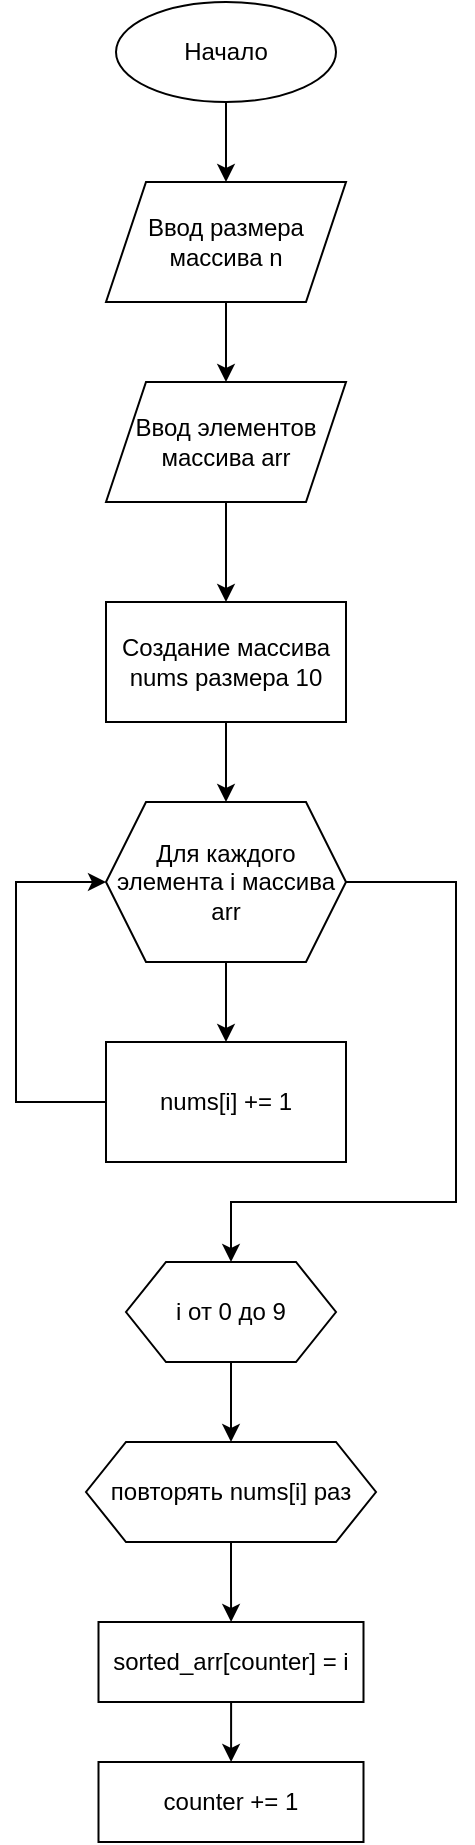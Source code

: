 <mxfile version="26.1.0">
  <diagram name="Страница — 1" id="4uYAqg9Cr5blewwSmzRZ">
    <mxGraphModel dx="954" dy="2218" grid="1" gridSize="10" guides="1" tooltips="1" connect="1" arrows="1" fold="1" page="1" pageScale="1" pageWidth="827" pageHeight="1169" math="0" shadow="0">
      <root>
        <mxCell id="0" />
        <mxCell id="1" parent="0" />
        <mxCell id="U9e5x9udn6OxS3d0uARl-3" style="edgeStyle=orthogonalEdgeStyle;rounded=0;orthogonalLoop=1;jettySize=auto;html=1;" edge="1" parent="1" source="U9e5x9udn6OxS3d0uARl-1" target="U9e5x9udn6OxS3d0uARl-2">
          <mxGeometry relative="1" as="geometry" />
        </mxCell>
        <mxCell id="U9e5x9udn6OxS3d0uARl-1" value="Начало" style="ellipse;whiteSpace=wrap;html=1;" vertex="1" parent="1">
          <mxGeometry x="310" y="90" width="110" height="50" as="geometry" />
        </mxCell>
        <mxCell id="U9e5x9udn6OxS3d0uARl-5" value="" style="edgeStyle=orthogonalEdgeStyle;rounded=0;orthogonalLoop=1;jettySize=auto;html=1;" edge="1" parent="1" source="U9e5x9udn6OxS3d0uARl-2" target="U9e5x9udn6OxS3d0uARl-4">
          <mxGeometry relative="1" as="geometry" />
        </mxCell>
        <mxCell id="U9e5x9udn6OxS3d0uARl-2" value="Ввод размера массива n" style="shape=parallelogram;perimeter=parallelogramPerimeter;whiteSpace=wrap;html=1;fixedSize=1;" vertex="1" parent="1">
          <mxGeometry x="305" y="180" width="120" height="60" as="geometry" />
        </mxCell>
        <mxCell id="U9e5x9udn6OxS3d0uARl-8" value="" style="edgeStyle=orthogonalEdgeStyle;rounded=0;orthogonalLoop=1;jettySize=auto;html=1;" edge="1" parent="1" source="U9e5x9udn6OxS3d0uARl-4" target="U9e5x9udn6OxS3d0uARl-7">
          <mxGeometry relative="1" as="geometry" />
        </mxCell>
        <mxCell id="U9e5x9udn6OxS3d0uARl-4" value="Ввод элементов массива arr" style="shape=parallelogram;perimeter=parallelogramPerimeter;whiteSpace=wrap;html=1;fixedSize=1;" vertex="1" parent="1">
          <mxGeometry x="305" y="280" width="120" height="60" as="geometry" />
        </mxCell>
        <mxCell id="U9e5x9udn6OxS3d0uARl-10" value="" style="edgeStyle=orthogonalEdgeStyle;rounded=0;orthogonalLoop=1;jettySize=auto;html=1;" edge="1" parent="1" source="U9e5x9udn6OxS3d0uARl-7" target="U9e5x9udn6OxS3d0uARl-9">
          <mxGeometry relative="1" as="geometry" />
        </mxCell>
        <mxCell id="U9e5x9udn6OxS3d0uARl-7" value="Создание массива nums размера 10" style="whiteSpace=wrap;html=1;" vertex="1" parent="1">
          <mxGeometry x="305" y="390" width="120" height="60" as="geometry" />
        </mxCell>
        <mxCell id="U9e5x9udn6OxS3d0uARl-16" style="edgeStyle=orthogonalEdgeStyle;rounded=0;orthogonalLoop=1;jettySize=auto;html=1;entryX=0.5;entryY=0;entryDx=0;entryDy=0;" edge="1" parent="1" source="U9e5x9udn6OxS3d0uARl-9" target="U9e5x9udn6OxS3d0uARl-11">
          <mxGeometry relative="1" as="geometry" />
        </mxCell>
        <mxCell id="U9e5x9udn6OxS3d0uARl-18" style="edgeStyle=orthogonalEdgeStyle;rounded=0;orthogonalLoop=1;jettySize=auto;html=1;entryX=0.5;entryY=0;entryDx=0;entryDy=0;" edge="1" parent="1" source="U9e5x9udn6OxS3d0uARl-9" target="U9e5x9udn6OxS3d0uARl-14">
          <mxGeometry relative="1" as="geometry">
            <Array as="points">
              <mxPoint x="480" y="530" />
              <mxPoint x="480" y="690" />
              <mxPoint x="368" y="690" />
            </Array>
          </mxGeometry>
        </mxCell>
        <mxCell id="U9e5x9udn6OxS3d0uARl-9" value="Для каждого элемента i массива arr" style="shape=hexagon;perimeter=hexagonPerimeter2;whiteSpace=wrap;html=1;fixedSize=1;" vertex="1" parent="1">
          <mxGeometry x="305" y="490" width="120" height="80" as="geometry" />
        </mxCell>
        <mxCell id="U9e5x9udn6OxS3d0uARl-17" style="edgeStyle=orthogonalEdgeStyle;rounded=0;orthogonalLoop=1;jettySize=auto;html=1;entryX=0;entryY=0.5;entryDx=0;entryDy=0;" edge="1" parent="1" source="U9e5x9udn6OxS3d0uARl-11" target="U9e5x9udn6OxS3d0uARl-9">
          <mxGeometry relative="1" as="geometry">
            <Array as="points">
              <mxPoint x="260" y="640" />
              <mxPoint x="260" y="530" />
            </Array>
          </mxGeometry>
        </mxCell>
        <mxCell id="U9e5x9udn6OxS3d0uARl-11" value="nums[i] += 1" style="whiteSpace=wrap;html=1;" vertex="1" parent="1">
          <mxGeometry x="305" y="610" width="120" height="60" as="geometry" />
        </mxCell>
        <mxCell id="U9e5x9udn6OxS3d0uARl-20" value="" style="edgeStyle=orthogonalEdgeStyle;rounded=0;orthogonalLoop=1;jettySize=auto;html=1;" edge="1" parent="1" source="U9e5x9udn6OxS3d0uARl-14" target="U9e5x9udn6OxS3d0uARl-19">
          <mxGeometry relative="1" as="geometry" />
        </mxCell>
        <mxCell id="U9e5x9udn6OxS3d0uARl-14" value="i от 0 до 9" style="shape=hexagon;perimeter=hexagonPerimeter2;whiteSpace=wrap;html=1;fixedSize=1;" vertex="1" parent="1">
          <mxGeometry x="315" y="720" width="105" height="50" as="geometry" />
        </mxCell>
        <mxCell id="U9e5x9udn6OxS3d0uARl-22" value="" style="edgeStyle=orthogonalEdgeStyle;rounded=0;orthogonalLoop=1;jettySize=auto;html=1;" edge="1" parent="1" source="U9e5x9udn6OxS3d0uARl-19" target="U9e5x9udn6OxS3d0uARl-21">
          <mxGeometry relative="1" as="geometry" />
        </mxCell>
        <mxCell id="U9e5x9udn6OxS3d0uARl-19" value="повторять nums[i] раз" style="shape=hexagon;perimeter=hexagonPerimeter2;whiteSpace=wrap;html=1;fixedSize=1;" vertex="1" parent="1">
          <mxGeometry x="295" y="810" width="145" height="50" as="geometry" />
        </mxCell>
        <mxCell id="U9e5x9udn6OxS3d0uARl-24" value="" style="edgeStyle=orthogonalEdgeStyle;rounded=0;orthogonalLoop=1;jettySize=auto;html=1;" edge="1" parent="1" source="U9e5x9udn6OxS3d0uARl-21" target="U9e5x9udn6OxS3d0uARl-23">
          <mxGeometry relative="1" as="geometry" />
        </mxCell>
        <mxCell id="U9e5x9udn6OxS3d0uARl-21" value="sorted_arr[counter] = i" style="whiteSpace=wrap;html=1;" vertex="1" parent="1">
          <mxGeometry x="301.25" y="900" width="132.5" height="40" as="geometry" />
        </mxCell>
        <mxCell id="U9e5x9udn6OxS3d0uARl-23" value="counter += 1" style="whiteSpace=wrap;html=1;" vertex="1" parent="1">
          <mxGeometry x="301.25" y="970" width="132.5" height="40" as="geometry" />
        </mxCell>
      </root>
    </mxGraphModel>
  </diagram>
</mxfile>
